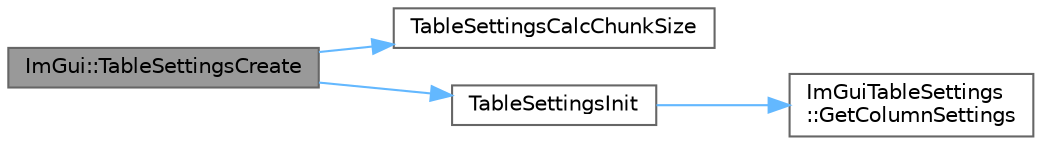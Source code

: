 digraph "ImGui::TableSettingsCreate"
{
 // LATEX_PDF_SIZE
  bgcolor="transparent";
  edge [fontname=Helvetica,fontsize=10,labelfontname=Helvetica,labelfontsize=10];
  node [fontname=Helvetica,fontsize=10,shape=box,height=0.2,width=0.4];
  rankdir="LR";
  Node1 [id="Node000001",label="ImGui::TableSettingsCreate",height=0.2,width=0.4,color="gray40", fillcolor="grey60", style="filled", fontcolor="black",tooltip=" "];
  Node1 -> Node2 [id="edge1_Node000001_Node000002",color="steelblue1",style="solid",tooltip=" "];
  Node2 [id="Node000002",label="TableSettingsCalcChunkSize",height=0.2,width=0.4,color="grey40", fillcolor="white", style="filled",URL="$imgui__tables_8cpp.html#a0b6b40518b7c2d52b582d792af63b45d",tooltip=" "];
  Node1 -> Node3 [id="edge2_Node000001_Node000003",color="steelblue1",style="solid",tooltip=" "];
  Node3 [id="Node000003",label="TableSettingsInit",height=0.2,width=0.4,color="grey40", fillcolor="white", style="filled",URL="$imgui__tables_8cpp.html#a3ee31ddcde025e65e280df28377eda27",tooltip=" "];
  Node3 -> Node4 [id="edge3_Node000003_Node000004",color="steelblue1",style="solid",tooltip=" "];
  Node4 [id="Node000004",label="ImGuiTableSettings\l::GetColumnSettings",height=0.2,width=0.4,color="grey40", fillcolor="white", style="filled",URL="$struct_im_gui_table_settings.html#ae26859503d7552a9d4efe351d8f9f7a2",tooltip=" "];
}
